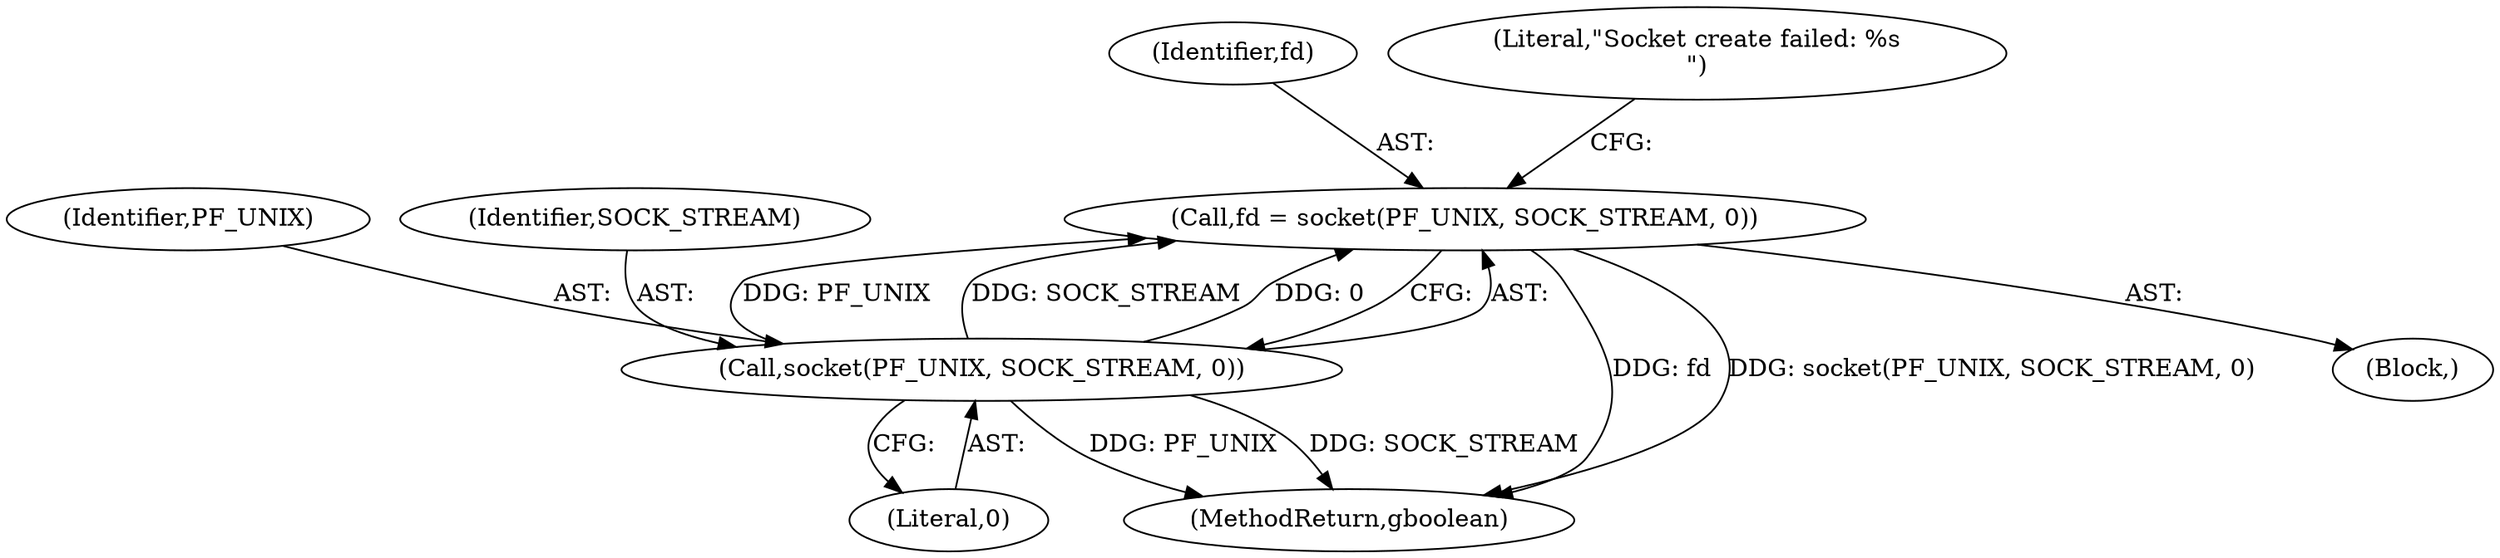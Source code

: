 digraph "0_lxde_f99163c6ff8b2f57c5f37b1ce5d62cf7450d4648@API" {
"1000133" [label="(Call,fd = socket(PF_UNIX, SOCK_STREAM, 0))"];
"1000135" [label="(Call,socket(PF_UNIX, SOCK_STREAM, 0))"];
"1000133" [label="(Call,fd = socket(PF_UNIX, SOCK_STREAM, 0))"];
"1000134" [label="(Identifier,fd)"];
"1000141" [label="(Literal,\"Socket create failed: %s\n\")"];
"1000339" [label="(MethodReturn,gboolean)"];
"1000120" [label="(Block,)"];
"1000136" [label="(Identifier,PF_UNIX)"];
"1000138" [label="(Literal,0)"];
"1000135" [label="(Call,socket(PF_UNIX, SOCK_STREAM, 0))"];
"1000137" [label="(Identifier,SOCK_STREAM)"];
"1000133" -> "1000120"  [label="AST: "];
"1000133" -> "1000135"  [label="CFG: "];
"1000134" -> "1000133"  [label="AST: "];
"1000135" -> "1000133"  [label="AST: "];
"1000141" -> "1000133"  [label="CFG: "];
"1000133" -> "1000339"  [label="DDG: fd"];
"1000133" -> "1000339"  [label="DDG: socket(PF_UNIX, SOCK_STREAM, 0)"];
"1000135" -> "1000133"  [label="DDG: PF_UNIX"];
"1000135" -> "1000133"  [label="DDG: SOCK_STREAM"];
"1000135" -> "1000133"  [label="DDG: 0"];
"1000135" -> "1000138"  [label="CFG: "];
"1000136" -> "1000135"  [label="AST: "];
"1000137" -> "1000135"  [label="AST: "];
"1000138" -> "1000135"  [label="AST: "];
"1000135" -> "1000339"  [label="DDG: PF_UNIX"];
"1000135" -> "1000339"  [label="DDG: SOCK_STREAM"];
}
